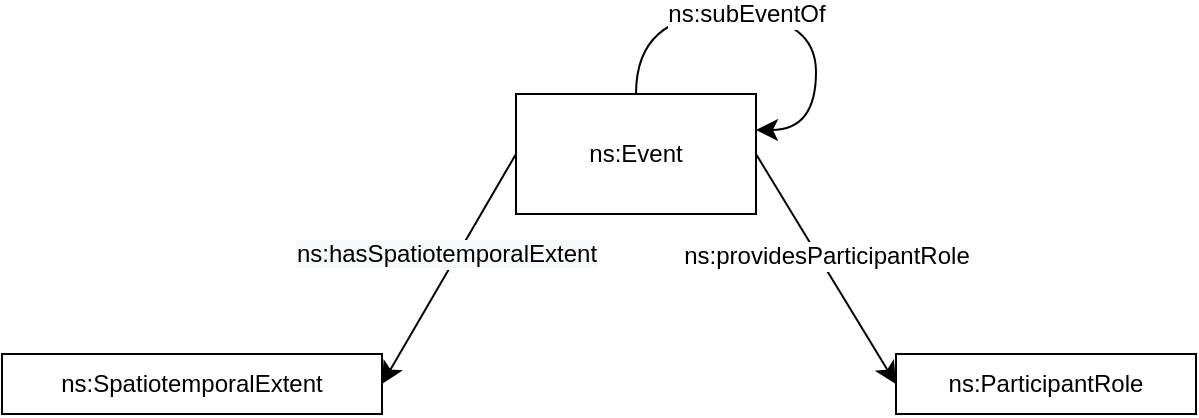 <mxfile>
    <diagram id="LHTztWTQGon34FVPqhQL" name="Page-1">
        <mxGraphModel dx="1327" dy="807" grid="1" gridSize="10" guides="1" tooltips="1" connect="1" arrows="1" fold="1" page="1" pageScale="1" pageWidth="850" pageHeight="1100" math="0" shadow="0">
            <root>
                <mxCell id="ipPICgtHkuZkIQtqsmhr-0"/>
                <mxCell id="ipPICgtHkuZkIQtqsmhr-1" parent="ipPICgtHkuZkIQtqsmhr-0"/>
                <mxCell id="TwWjHjo3Izro8mz3eWsv-18" value="ns:ParticipantRole" style="rounded=0;whiteSpace=wrap;html=1;snapToPoint=1;points=[[0.1,0],[0.2,0],[0.3,0],[0.4,0],[0.5,0],[0.6,0],[0.7,0],[0.8,0],[0.9,0],[0,0.1],[0,0.3],[0,0.5],[0,0.7],[0,0.9],[0.1,1],[0.2,1],[0.3,1],[0.4,1],[0.5,1],[0.6,1],[0.7,1],[0.8,1],[0.9,1],[1,0.1],[1,0.3],[1,0.5],[1,0.7],[1,0.9]];" parent="ipPICgtHkuZkIQtqsmhr-1" vertex="1">
                    <mxGeometry x="560" y="550" width="150" height="30" as="geometry"/>
                </mxCell>
                <mxCell id="TwWjHjo3Izro8mz3eWsv-19" value="ns:Event" style="rounded=0;whiteSpace=wrap;html=1;snapToPoint=1;points=[[0.1,0],[0.2,0],[0.3,0],[0.4,0],[0.5,0],[0.6,0],[0.7,0],[0.8,0],[0.9,0],[0,0.1],[0,0.3],[0,0.5],[0,0.7],[0,0.9],[0.1,1],[0.2,1],[0.3,1],[0.4,1],[0.5,1],[0.6,1],[0.7,1],[0.8,1],[0.9,1],[1,0.1],[1,0.3],[1,0.5],[1,0.7],[1,0.9]];" parent="ipPICgtHkuZkIQtqsmhr-1" vertex="1">
                    <mxGeometry x="370" y="420" width="120" height="60" as="geometry"/>
                </mxCell>
                <mxCell id="TwWjHjo3Izro8mz3eWsv-20" value="" style="endArrow=classic;html=1;exitX=1;exitY=0.5;exitDx=0;exitDy=0;entryX=0;entryY=0.5;entryDx=0;entryDy=0;endSize=8;arcSize=0;" parent="ipPICgtHkuZkIQtqsmhr-1" source="TwWjHjo3Izro8mz3eWsv-19" target="TwWjHjo3Izro8mz3eWsv-18" edge="1">
                    <mxGeometry width="50" height="50" relative="1" as="geometry">
                        <mxPoint x="300" y="648.33" as="sourcePoint"/>
                        <mxPoint x="512.0" y="648.33" as="targetPoint"/>
                    </mxGeometry>
                </mxCell>
                <mxCell id="TwWjHjo3Izro8mz3eWsv-21" value="&lt;div&gt;ns:providesParticipantRole&lt;/div&gt;" style="text;html=1;align=center;verticalAlign=middle;resizable=0;points=[];labelBackgroundColor=#ffffff;" parent="TwWjHjo3Izro8mz3eWsv-20" vertex="1" connectable="0">
                    <mxGeometry x="-0.127" relative="1" as="geometry">
                        <mxPoint x="4.17" as="offset"/>
                    </mxGeometry>
                </mxCell>
                <mxCell id="TwWjHjo3Izro8mz3eWsv-26" value="" style="endArrow=classic;html=1;exitX=0;exitY=0.5;exitDx=0;exitDy=0;entryX=1;entryY=0.5;entryDx=0;entryDy=0;endSize=8;arcSize=0;" parent="ipPICgtHkuZkIQtqsmhr-1" source="TwWjHjo3Izro8mz3eWsv-19" target="TwWjHjo3Izro8mz3eWsv-28" edge="1">
                    <mxGeometry width="50" height="50" relative="1" as="geometry">
                        <mxPoint x="218" y="508.33" as="sourcePoint"/>
                        <mxPoint x="240" y="545" as="targetPoint"/>
                    </mxGeometry>
                </mxCell>
                <mxCell id="TwWjHjo3Izro8mz3eWsv-27" value="&lt;span style=&quot;background-color: rgb(248 , 249 , 250)&quot;&gt;ns:hasSpatiotemporalExtent&lt;br&gt;&lt;/span&gt;" style="text;html=1;align=center;verticalAlign=middle;resizable=0;points=[];labelBackgroundColor=#ffffff;" parent="TwWjHjo3Izro8mz3eWsv-26" vertex="1" connectable="0">
                    <mxGeometry x="-0.127" relative="1" as="geometry">
                        <mxPoint x="-6" as="offset"/>
                    </mxGeometry>
                </mxCell>
                <mxCell id="TwWjHjo3Izro8mz3eWsv-28" value="ns:SpatiotemporalExtent" style="rounded=0;whiteSpace=wrap;html=1;snapToPoint=1;points=[[0.1,0],[0.2,0],[0.3,0],[0.4,0],[0.5,0],[0.6,0],[0.7,0],[0.8,0],[0.9,0],[0,0.1],[0,0.3],[0,0.5],[0,0.7],[0,0.9],[0.1,1],[0.2,1],[0.3,1],[0.4,1],[0.5,1],[0.6,1],[0.7,1],[0.8,1],[0.9,1],[1,0.1],[1,0.3],[1,0.5],[1,0.7],[1,0.9]];" parent="ipPICgtHkuZkIQtqsmhr-1" vertex="1">
                    <mxGeometry x="113" y="550" width="190" height="30" as="geometry"/>
                </mxCell>
                <mxCell id="1" value="" style="endArrow=classic;html=1;exitX=0.5;exitY=0;exitDx=0;exitDy=0;entryX=1;entryY=0.3;entryDx=0;entryDy=0;endSize=8;arcSize=0;curved=1;edgeStyle=orthogonalEdgeStyle;" edge="1" parent="ipPICgtHkuZkIQtqsmhr-1" source="TwWjHjo3Izro8mz3eWsv-19" target="TwWjHjo3Izro8mz3eWsv-19">
                    <mxGeometry width="50" height="50" relative="1" as="geometry">
                        <mxPoint x="370" y="340" as="sourcePoint"/>
                        <mxPoint x="567" y="340" as="targetPoint"/>
                        <Array as="points">
                            <mxPoint x="430" y="380"/>
                            <mxPoint x="520" y="380"/>
                            <mxPoint x="520" y="438"/>
                        </Array>
                    </mxGeometry>
                </mxCell>
                <mxCell id="2" value="&lt;div&gt;ns:subEventOf&lt;br&gt;&lt;/div&gt;" style="text;html=1;align=center;verticalAlign=middle;resizable=0;points=[];labelBackgroundColor=#ffffff;" vertex="1" connectable="0" parent="1">
                    <mxGeometry x="-0.127" relative="1" as="geometry">
                        <mxPoint as="offset"/>
                    </mxGeometry>
                </mxCell>
            </root>
        </mxGraphModel>
    </diagram>
</mxfile>